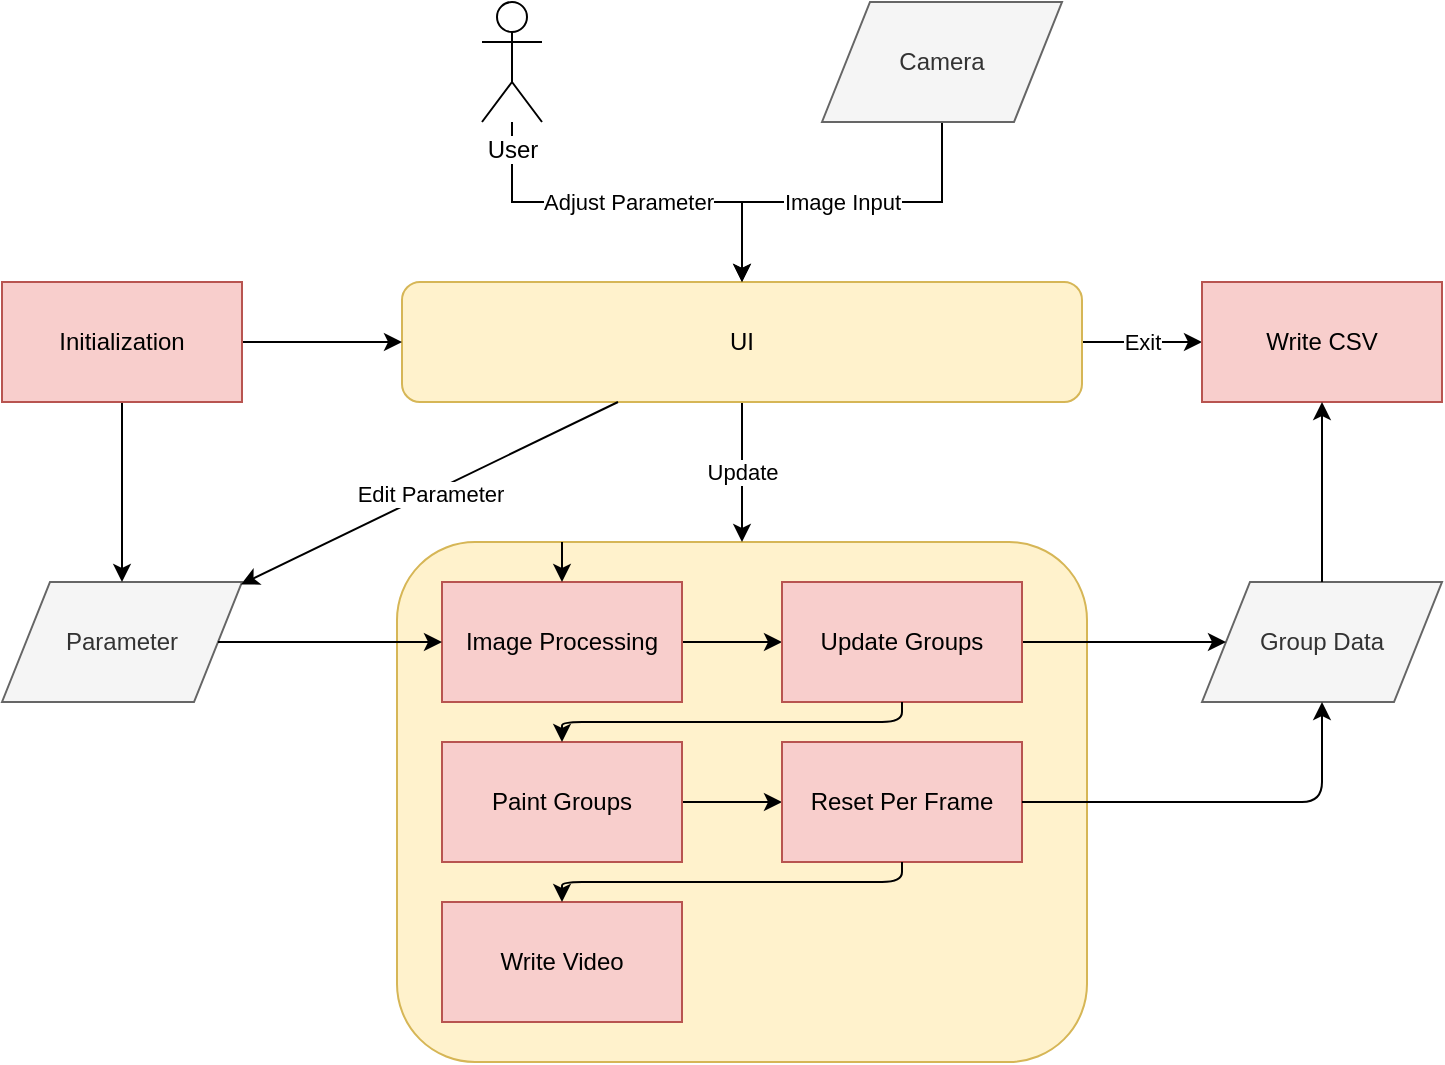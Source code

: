 <mxfile version="12.1.0" type="device" pages="1"><diagram id="MtdPERYMum7s-Ll9_tUf" name="Page-1"><mxGraphModel dx="1205" dy="628" grid="1" gridSize="10" guides="1" tooltips="1" connect="1" arrows="1" fold="1" page="1" pageScale="1" pageWidth="827" pageHeight="1169" math="0" shadow="0"><root><mxCell id="0"/><mxCell id="1" parent="0"/><mxCell id="Op9ckmt411IDjqJPB0ur-17" value="" style="rounded=1;whiteSpace=wrap;html=1;labelPosition=center;verticalLabelPosition=top;align=center;verticalAlign=bottom;fillColor=#fff2cc;strokeColor=#d6b656;" vertex="1" parent="1"><mxGeometry x="217.5" y="280" width="345" height="260" as="geometry"/></mxCell><mxCell id="Op9ckmt411IDjqJPB0ur-24" value="Exit" style="edgeStyle=orthogonalEdgeStyle;rounded=0;orthogonalLoop=1;jettySize=auto;html=1;" edge="1" parent="1" source="Op9ckmt411IDjqJPB0ur-1" target="Op9ckmt411IDjqJPB0ur-9"><mxGeometry relative="1" as="geometry"/></mxCell><mxCell id="Op9ckmt411IDjqJPB0ur-25" value="Update" style="edgeStyle=orthogonalEdgeStyle;rounded=0;orthogonalLoop=1;jettySize=auto;html=1;" edge="1" parent="1" source="Op9ckmt411IDjqJPB0ur-1" target="Op9ckmt411IDjqJPB0ur-17"><mxGeometry relative="1" as="geometry"/></mxCell><mxCell id="Op9ckmt411IDjqJPB0ur-1" value="UI" style="rounded=1;whiteSpace=wrap;html=1;fillColor=#fff2cc;strokeColor=#d6b656;" vertex="1" parent="1"><mxGeometry x="220" y="150" width="340" height="60" as="geometry"/></mxCell><mxCell id="Op9ckmt411IDjqJPB0ur-20" value="Adjust Parameter" style="edgeStyle=orthogonalEdgeStyle;rounded=0;orthogonalLoop=1;jettySize=auto;html=1;" edge="1" parent="1" source="Op9ckmt411IDjqJPB0ur-2" target="Op9ckmt411IDjqJPB0ur-1"><mxGeometry relative="1" as="geometry"/></mxCell><mxCell id="Op9ckmt411IDjqJPB0ur-2" value="User" style="shape=umlActor;verticalLabelPosition=bottom;labelBackgroundColor=#ffffff;verticalAlign=top;html=1;outlineConnect=0;" vertex="1" parent="1"><mxGeometry x="260" y="10" width="30" height="60" as="geometry"/></mxCell><mxCell id="Op9ckmt411IDjqJPB0ur-21" value="Image Input" style="edgeStyle=orthogonalEdgeStyle;rounded=0;orthogonalLoop=1;jettySize=auto;html=1;" edge="1" parent="1" source="Op9ckmt411IDjqJPB0ur-3" target="Op9ckmt411IDjqJPB0ur-1"><mxGeometry relative="1" as="geometry"/></mxCell><mxCell id="Op9ckmt411IDjqJPB0ur-3" value="Camera" style="shape=parallelogram;perimeter=parallelogramPerimeter;whiteSpace=wrap;html=1;fillColor=#f5f5f5;strokeColor=#666666;fontColor=#333333;" vertex="1" parent="1"><mxGeometry x="430" y="10" width="120" height="60" as="geometry"/></mxCell><mxCell id="Op9ckmt411IDjqJPB0ur-6" value="Parameter" style="shape=parallelogram;perimeter=parallelogramPerimeter;whiteSpace=wrap;html=1;fillColor=#f5f5f5;strokeColor=#666666;fontColor=#333333;" vertex="1" parent="1"><mxGeometry x="20" y="300" width="120" height="60" as="geometry"/></mxCell><mxCell id="Op9ckmt411IDjqJPB0ur-22" style="edgeStyle=orthogonalEdgeStyle;rounded=0;orthogonalLoop=1;jettySize=auto;html=1;" edge="1" parent="1" source="Op9ckmt411IDjqJPB0ur-8" target="Op9ckmt411IDjqJPB0ur-1"><mxGeometry relative="1" as="geometry"/></mxCell><mxCell id="Op9ckmt411IDjqJPB0ur-23" style="edgeStyle=orthogonalEdgeStyle;rounded=0;orthogonalLoop=1;jettySize=auto;html=1;" edge="1" parent="1" source="Op9ckmt411IDjqJPB0ur-8" target="Op9ckmt411IDjqJPB0ur-6"><mxGeometry relative="1" as="geometry"/></mxCell><mxCell id="Op9ckmt411IDjqJPB0ur-8" value="Initialization" style="rounded=0;whiteSpace=wrap;html=1;fillColor=#f8cecc;strokeColor=#b85450;" vertex="1" parent="1"><mxGeometry x="20" y="150" width="120" height="60" as="geometry"/></mxCell><mxCell id="Op9ckmt411IDjqJPB0ur-9" value="Write CSV" style="rounded=0;whiteSpace=wrap;html=1;fillColor=#f8cecc;strokeColor=#b85450;" vertex="1" parent="1"><mxGeometry x="620" y="150" width="120" height="60" as="geometry"/></mxCell><mxCell id="Op9ckmt411IDjqJPB0ur-10" value="Group Data" style="shape=parallelogram;perimeter=parallelogramPerimeter;whiteSpace=wrap;html=1;fillColor=#f5f5f5;strokeColor=#666666;fontColor=#333333;" vertex="1" parent="1"><mxGeometry x="620" y="300" width="120" height="60" as="geometry"/></mxCell><mxCell id="Op9ckmt411IDjqJPB0ur-29" style="edgeStyle=orthogonalEdgeStyle;rounded=0;orthogonalLoop=1;jettySize=auto;html=1;exitX=1;exitY=0.5;exitDx=0;exitDy=0;" edge="1" parent="1" source="Op9ckmt411IDjqJPB0ur-12" target="Op9ckmt411IDjqJPB0ur-14"><mxGeometry relative="1" as="geometry"/></mxCell><mxCell id="Op9ckmt411IDjqJPB0ur-12" value="Image Processing" style="rounded=0;whiteSpace=wrap;html=1;fillColor=#f8cecc;strokeColor=#b85450;" vertex="1" parent="1"><mxGeometry x="240" y="300" width="120" height="60" as="geometry"/></mxCell><mxCell id="Op9ckmt411IDjqJPB0ur-39" style="edgeStyle=orthogonalEdgeStyle;rounded=0;orthogonalLoop=1;jettySize=auto;html=1;exitX=1;exitY=0.5;exitDx=0;exitDy=0;" edge="1" parent="1" source="Op9ckmt411IDjqJPB0ur-14" target="Op9ckmt411IDjqJPB0ur-10"><mxGeometry relative="1" as="geometry"/></mxCell><mxCell id="Op9ckmt411IDjqJPB0ur-14" value="Update Groups" style="rounded=0;whiteSpace=wrap;html=1;fillColor=#f8cecc;strokeColor=#b85450;" vertex="1" parent="1"><mxGeometry x="410" y="300" width="120" height="60" as="geometry"/></mxCell><mxCell id="Op9ckmt411IDjqJPB0ur-45" style="edgeStyle=orthogonalEdgeStyle;rounded=0;orthogonalLoop=1;jettySize=auto;html=1;exitX=1;exitY=0.5;exitDx=0;exitDy=0;" edge="1" parent="1" source="Op9ckmt411IDjqJPB0ur-15" target="Op9ckmt411IDjqJPB0ur-16"><mxGeometry relative="1" as="geometry"/></mxCell><mxCell id="Op9ckmt411IDjqJPB0ur-15" value="Paint Groups" style="rounded=0;whiteSpace=wrap;html=1;fillColor=#f8cecc;strokeColor=#b85450;" vertex="1" parent="1"><mxGeometry x="240" y="380" width="120" height="60" as="geometry"/></mxCell><mxCell id="Op9ckmt411IDjqJPB0ur-16" value="Reset Per Frame" style="rounded=0;whiteSpace=wrap;html=1;fillColor=#f8cecc;strokeColor=#b85450;" vertex="1" parent="1"><mxGeometry x="410" y="380" width="120" height="60" as="geometry"/></mxCell><mxCell id="Op9ckmt411IDjqJPB0ur-19" value="Write Video" style="rounded=0;whiteSpace=wrap;html=1;fillColor=#f8cecc;strokeColor=#b85450;" vertex="1" parent="1"><mxGeometry x="240" y="460" width="120" height="60" as="geometry"/></mxCell><mxCell id="Op9ckmt411IDjqJPB0ur-28" value="" style="endArrow=classic;html=1;" edge="1" parent="1" target="Op9ckmt411IDjqJPB0ur-12"><mxGeometry width="50" height="50" relative="1" as="geometry"><mxPoint x="300" y="280" as="sourcePoint"/><mxPoint x="70" y="560" as="targetPoint"/></mxGeometry></mxCell><mxCell id="Op9ckmt411IDjqJPB0ur-33" value="" style="endArrow=classic;html=1;" edge="1" parent="1" source="Op9ckmt411IDjqJPB0ur-6" target="Op9ckmt411IDjqJPB0ur-12"><mxGeometry width="50" height="50" relative="1" as="geometry"><mxPoint x="20" y="610" as="sourcePoint"/><mxPoint x="70" y="560" as="targetPoint"/></mxGeometry></mxCell><mxCell id="Op9ckmt411IDjqJPB0ur-38" value="" style="endArrow=classic;html=1;" edge="1" parent="1" source="Op9ckmt411IDjqJPB0ur-10" target="Op9ckmt411IDjqJPB0ur-9"><mxGeometry width="50" height="50" relative="1" as="geometry"><mxPoint x="20" y="670" as="sourcePoint"/><mxPoint x="70" y="620" as="targetPoint"/></mxGeometry></mxCell><mxCell id="Op9ckmt411IDjqJPB0ur-40" value="Edit Parameter" style="endArrow=classic;html=1;" edge="1" parent="1" source="Op9ckmt411IDjqJPB0ur-1" target="Op9ckmt411IDjqJPB0ur-6"><mxGeometry width="50" height="50" relative="1" as="geometry"><mxPoint x="20" y="610" as="sourcePoint"/><mxPoint x="70" y="560" as="targetPoint"/></mxGeometry></mxCell><mxCell id="Op9ckmt411IDjqJPB0ur-44" value="" style="endArrow=classic;html=1;entryX=0.5;entryY=0;entryDx=0;entryDy=0;exitX=0.5;exitY=1;exitDx=0;exitDy=0;" edge="1" parent="1" source="Op9ckmt411IDjqJPB0ur-14" target="Op9ckmt411IDjqJPB0ur-15"><mxGeometry width="50" height="50" relative="1" as="geometry"><mxPoint x="140" y="460" as="sourcePoint"/><mxPoint x="190" y="410" as="targetPoint"/><Array as="points"><mxPoint x="470" y="370"/><mxPoint x="300" y="370"/></Array></mxGeometry></mxCell><mxCell id="Op9ckmt411IDjqJPB0ur-46" value="" style="endArrow=classic;html=1;entryX=0.5;entryY=0;entryDx=0;entryDy=0;exitX=0.5;exitY=1;exitDx=0;exitDy=0;" edge="1" parent="1"><mxGeometry width="50" height="50" relative="1" as="geometry"><mxPoint x="470" y="440" as="sourcePoint"/><mxPoint x="300" y="460" as="targetPoint"/><Array as="points"><mxPoint x="470" y="450"/><mxPoint x="300" y="450"/></Array></mxGeometry></mxCell><mxCell id="Op9ckmt411IDjqJPB0ur-47" value="" style="endArrow=classic;html=1;entryX=0.5;entryY=1;entryDx=0;entryDy=0;exitX=1;exitY=0.5;exitDx=0;exitDy=0;" edge="1" parent="1" source="Op9ckmt411IDjqJPB0ur-16" target="Op9ckmt411IDjqJPB0ur-10"><mxGeometry width="50" height="50" relative="1" as="geometry"><mxPoint x="20" y="610" as="sourcePoint"/><mxPoint x="70" y="560" as="targetPoint"/><Array as="points"><mxPoint x="680" y="410"/></Array></mxGeometry></mxCell></root></mxGraphModel></diagram></mxfile>